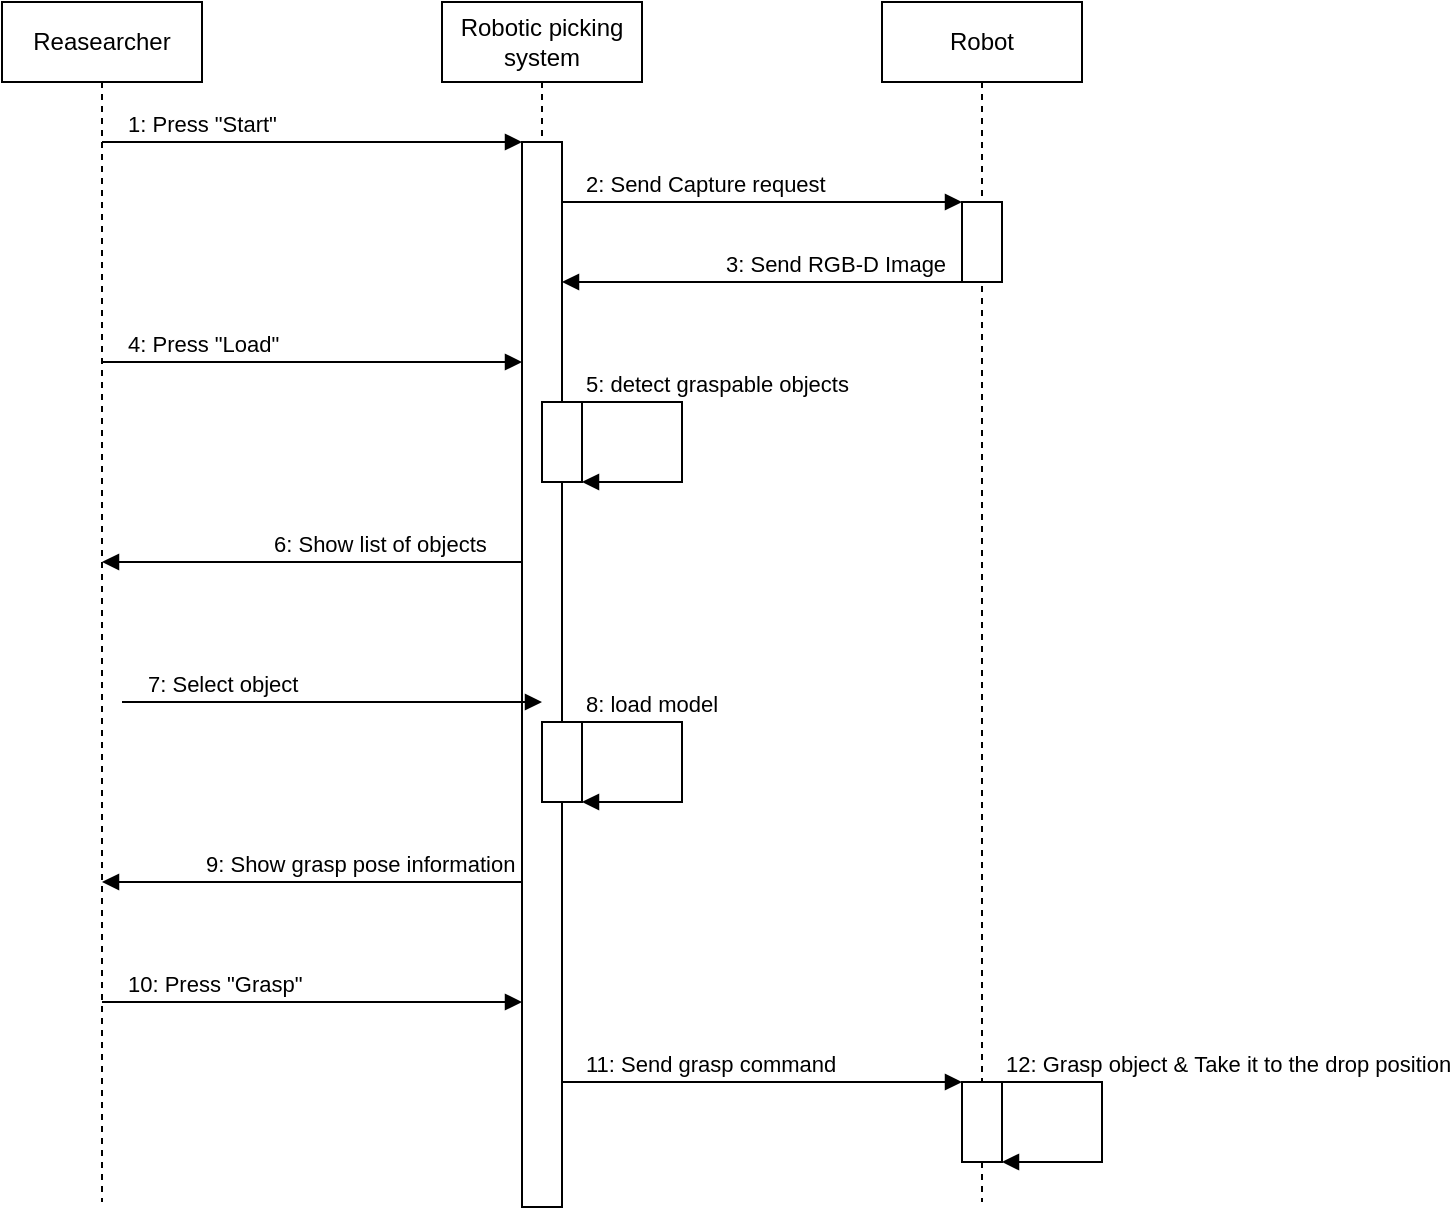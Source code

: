 <mxfile version="24.5.5" type="github">
  <diagram name="Page-1" id="2YBvvXClWsGukQMizWep">
    <mxGraphModel dx="1670" dy="892" grid="1" gridSize="10" guides="1" tooltips="1" connect="1" arrows="1" fold="1" page="1" pageScale="1" pageWidth="850" pageHeight="1100" math="0" shadow="0">
      <root>
        <mxCell id="0" />
        <mxCell id="1" parent="0" />
        <mxCell id="592kqV9weUIaWgzbmbg9-2" value="Reasearcher" style="shape=umlLifeline;perimeter=lifelinePerimeter;whiteSpace=wrap;html=1;container=1;dropTarget=0;collapsible=0;recursiveResize=0;outlineConnect=0;portConstraint=eastwest;newEdgeStyle={&quot;edgeStyle&quot;:&quot;elbowEdgeStyle&quot;,&quot;elbow&quot;:&quot;vertical&quot;,&quot;curved&quot;:0,&quot;rounded&quot;:0};" vertex="1" parent="1">
          <mxGeometry x="60" y="60" width="100" height="600" as="geometry" />
        </mxCell>
        <mxCell id="592kqV9weUIaWgzbmbg9-3" value="Robotic picking system" style="shape=umlLifeline;perimeter=lifelinePerimeter;whiteSpace=wrap;html=1;container=1;dropTarget=0;collapsible=0;recursiveResize=0;outlineConnect=0;portConstraint=eastwest;newEdgeStyle={&quot;edgeStyle&quot;:&quot;elbowEdgeStyle&quot;,&quot;elbow&quot;:&quot;vertical&quot;,&quot;curved&quot;:0,&quot;rounded&quot;:0};" vertex="1" parent="1">
          <mxGeometry x="280" y="60" width="100" height="300" as="geometry" />
        </mxCell>
        <mxCell id="592kqV9weUIaWgzbmbg9-6" value="" style="rounded=0;whiteSpace=wrap;html=1;rotation=90;" vertex="1" parent="1">
          <mxGeometry x="63.75" y="386.25" width="532.5" height="20" as="geometry" />
        </mxCell>
        <mxCell id="592kqV9weUIaWgzbmbg9-7" value="1: Press &quot;Start&quot;" style="html=1;verticalAlign=bottom;labelBackgroundColor=none;endArrow=block;endFill=1;endSize=6;align=left;rounded=0;entryX=0;entryY=1;entryDx=0;entryDy=0;" edge="1" parent="1" source="592kqV9weUIaWgzbmbg9-2" target="592kqV9weUIaWgzbmbg9-6">
          <mxGeometry x="-0.9" relative="1" as="geometry">
            <mxPoint x="170" y="130" as="sourcePoint" />
            <mxPoint x="500" y="250" as="targetPoint" />
            <mxPoint as="offset" />
          </mxGeometry>
        </mxCell>
        <mxCell id="592kqV9weUIaWgzbmbg9-8" value="Robot" style="shape=umlLifeline;perimeter=lifelinePerimeter;whiteSpace=wrap;html=1;container=1;dropTarget=0;collapsible=0;recursiveResize=0;outlineConnect=0;portConstraint=eastwest;newEdgeStyle={&quot;edgeStyle&quot;:&quot;elbowEdgeStyle&quot;,&quot;elbow&quot;:&quot;vertical&quot;,&quot;curved&quot;:0,&quot;rounded&quot;:0};" vertex="1" parent="1">
          <mxGeometry x="500" y="60" width="100" height="600" as="geometry" />
        </mxCell>
        <mxCell id="592kqV9weUIaWgzbmbg9-9" value="2: Send Capture request" style="html=1;verticalAlign=bottom;labelBackgroundColor=none;endArrow=block;endFill=1;endSize=6;align=left;rounded=0;entryX=0;entryY=1;entryDx=0;entryDy=0;" edge="1" parent="1" target="592kqV9weUIaWgzbmbg9-10">
          <mxGeometry x="-0.9" relative="1" as="geometry">
            <mxPoint x="340" y="160" as="sourcePoint" />
            <mxPoint x="490" y="160" as="targetPoint" />
            <mxPoint as="offset" />
          </mxGeometry>
        </mxCell>
        <mxCell id="592kqV9weUIaWgzbmbg9-10" value="" style="rounded=0;whiteSpace=wrap;html=1;rotation=90;" vertex="1" parent="1">
          <mxGeometry x="530" y="170" width="40" height="20" as="geometry" />
        </mxCell>
        <mxCell id="592kqV9weUIaWgzbmbg9-11" value="3: Send RGB-D Image" style="html=1;verticalAlign=bottom;labelBackgroundColor=none;endArrow=block;endFill=1;endSize=6;align=left;rounded=0;exitX=1;exitY=1;exitDx=0;exitDy=0;" edge="1" parent="1" source="592kqV9weUIaWgzbmbg9-10">
          <mxGeometry x="0.2" relative="1" as="geometry">
            <mxPoint x="500" y="200" as="sourcePoint" />
            <mxPoint x="340" y="200" as="targetPoint" />
            <mxPoint as="offset" />
          </mxGeometry>
        </mxCell>
        <mxCell id="592kqV9weUIaWgzbmbg9-14" value="4: Press &quot;Load&quot;" style="html=1;verticalAlign=bottom;labelBackgroundColor=none;endArrow=block;endFill=1;endSize=6;align=left;rounded=0;entryX=0;entryY=1;entryDx=0;entryDy=0;" edge="1" parent="1">
          <mxGeometry x="-0.9" relative="1" as="geometry">
            <mxPoint x="110" y="240" as="sourcePoint" />
            <mxPoint x="320" y="240" as="targetPoint" />
            <mxPoint as="offset" />
          </mxGeometry>
        </mxCell>
        <mxCell id="592kqV9weUIaWgzbmbg9-15" value="5: detect graspable objects" style="html=1;verticalAlign=bottom;labelBackgroundColor=none;endArrow=block;endFill=1;endSize=6;align=left;rounded=0;exitX=1;exitY=0;exitDx=0;exitDy=0;entryX=1;entryY=1;entryDx=0;entryDy=0;" edge="1" parent="1" source="592kqV9weUIaWgzbmbg9-16" target="592kqV9weUIaWgzbmbg9-16">
          <mxGeometry x="-1" relative="1" as="geometry">
            <mxPoint x="350" y="280" as="sourcePoint" />
            <mxPoint x="352.04" y="320.06" as="targetPoint" />
            <mxPoint as="offset" />
            <Array as="points">
              <mxPoint x="380" y="260" />
              <mxPoint x="400" y="260" />
              <mxPoint x="400" y="300" />
            </Array>
          </mxGeometry>
        </mxCell>
        <mxCell id="592kqV9weUIaWgzbmbg9-16" value="" style="rounded=0;whiteSpace=wrap;html=1;" vertex="1" parent="1">
          <mxGeometry x="330" y="260" width="20" height="40" as="geometry" />
        </mxCell>
        <mxCell id="592kqV9weUIaWgzbmbg9-17" value="6: Show list of objects" style="html=1;verticalAlign=bottom;labelBackgroundColor=none;endArrow=block;endFill=1;endSize=6;align=left;rounded=0;exitX=1;exitY=1;exitDx=0;exitDy=0;" edge="1" parent="1" target="592kqV9weUIaWgzbmbg9-2">
          <mxGeometry x="0.2" relative="1" as="geometry">
            <mxPoint x="320" y="340" as="sourcePoint" />
            <mxPoint x="120" y="340" as="targetPoint" />
            <mxPoint as="offset" />
          </mxGeometry>
        </mxCell>
        <mxCell id="592kqV9weUIaWgzbmbg9-18" value="10: Press &quot;Grasp&quot;" style="html=1;verticalAlign=bottom;labelBackgroundColor=none;endArrow=block;endFill=1;endSize=6;align=left;rounded=0;entryX=0;entryY=1;entryDx=0;entryDy=0;" edge="1" parent="1">
          <mxGeometry x="-0.9" relative="1" as="geometry">
            <mxPoint x="110" y="560" as="sourcePoint" />
            <mxPoint x="320" y="560" as="targetPoint" />
            <mxPoint as="offset" />
          </mxGeometry>
        </mxCell>
        <mxCell id="592kqV9weUIaWgzbmbg9-19" value="9: Show grasp pose information" style="html=1;verticalAlign=bottom;labelBackgroundColor=none;endArrow=block;endFill=1;endSize=6;align=left;rounded=0;exitX=1;exitY=1;exitDx=0;exitDy=0;" edge="1" parent="1">
          <mxGeometry x="0.524" relative="1" as="geometry">
            <mxPoint x="320" y="500" as="sourcePoint" />
            <mxPoint x="110" y="500" as="targetPoint" />
            <mxPoint as="offset" />
          </mxGeometry>
        </mxCell>
        <mxCell id="592kqV9weUIaWgzbmbg9-20" value="8: load model" style="html=1;verticalAlign=bottom;labelBackgroundColor=none;endArrow=block;endFill=1;endSize=6;align=left;rounded=0;exitX=1;exitY=0;exitDx=0;exitDy=0;entryX=1;entryY=1;entryDx=0;entryDy=0;" edge="1" parent="1" source="592kqV9weUIaWgzbmbg9-21" target="592kqV9weUIaWgzbmbg9-21">
          <mxGeometry x="-1" relative="1" as="geometry">
            <mxPoint x="350" y="440" as="sourcePoint" />
            <mxPoint x="352.04" y="480.06" as="targetPoint" />
            <mxPoint as="offset" />
            <Array as="points">
              <mxPoint x="380" y="420" />
              <mxPoint x="400" y="420" />
              <mxPoint x="400" y="460" />
            </Array>
          </mxGeometry>
        </mxCell>
        <mxCell id="592kqV9weUIaWgzbmbg9-21" value="" style="rounded=0;whiteSpace=wrap;html=1;" vertex="1" parent="1">
          <mxGeometry x="330" y="420" width="20" height="40" as="geometry" />
        </mxCell>
        <mxCell id="592kqV9weUIaWgzbmbg9-22" value="7: Select object" style="html=1;verticalAlign=bottom;labelBackgroundColor=none;endArrow=block;endFill=1;endSize=6;align=left;rounded=0;entryX=0;entryY=1;entryDx=0;entryDy=0;" edge="1" parent="1">
          <mxGeometry x="-0.9" relative="1" as="geometry">
            <mxPoint x="120" y="410" as="sourcePoint" />
            <mxPoint x="330" y="410" as="targetPoint" />
            <mxPoint as="offset" />
          </mxGeometry>
        </mxCell>
        <mxCell id="592kqV9weUIaWgzbmbg9-24" value="12: Grasp object &amp;amp;&amp;nbsp;Take it to the drop position" style="html=1;verticalAlign=bottom;labelBackgroundColor=none;endArrow=block;endFill=1;endSize=6;align=left;rounded=0;exitX=1;exitY=0;exitDx=0;exitDy=0;entryX=1;entryY=1;entryDx=0;entryDy=0;" edge="1" parent="1" source="592kqV9weUIaWgzbmbg9-25" target="592kqV9weUIaWgzbmbg9-25">
          <mxGeometry x="-1" relative="1" as="geometry">
            <mxPoint x="560" y="620" as="sourcePoint" />
            <mxPoint x="562.04" y="660.06" as="targetPoint" />
            <mxPoint as="offset" />
            <Array as="points">
              <mxPoint x="590" y="600" />
              <mxPoint x="610" y="600" />
              <mxPoint x="610" y="640" />
            </Array>
          </mxGeometry>
        </mxCell>
        <mxCell id="592kqV9weUIaWgzbmbg9-25" value="" style="rounded=0;whiteSpace=wrap;html=1;" vertex="1" parent="1">
          <mxGeometry x="540" y="600" width="20" height="40" as="geometry" />
        </mxCell>
        <mxCell id="592kqV9weUIaWgzbmbg9-23" value="11: Send grasp command" style="html=1;verticalAlign=bottom;labelBackgroundColor=none;endArrow=block;endFill=1;endSize=6;align=left;rounded=0;" edge="1" parent="1">
          <mxGeometry x="-0.901" relative="1" as="geometry">
            <mxPoint x="340" y="600" as="sourcePoint" />
            <mxPoint x="540" y="600" as="targetPoint" />
            <mxPoint as="offset" />
          </mxGeometry>
        </mxCell>
      </root>
    </mxGraphModel>
  </diagram>
</mxfile>
